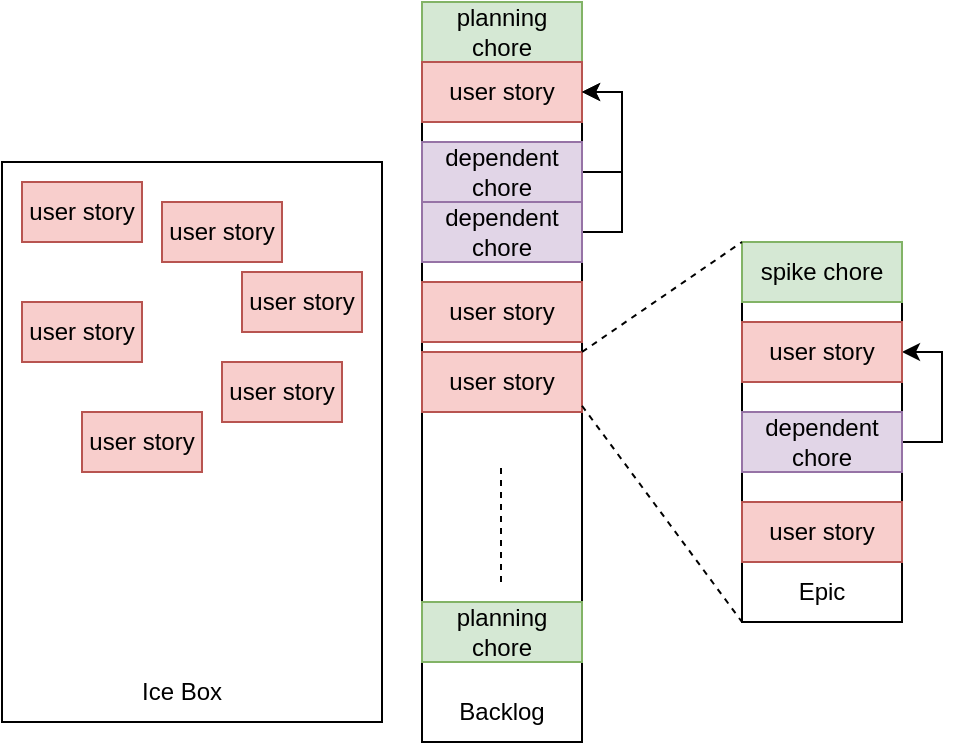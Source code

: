 <mxfile version="24.0.4" type="device">
  <diagram name="Page-1" id="b2egkOWzIZG-_e6omw6h">
    <mxGraphModel dx="700" dy="622" grid="1" gridSize="10" guides="1" tooltips="1" connect="1" arrows="1" fold="1" page="1" pageScale="1" pageWidth="827" pageHeight="1169" math="0" shadow="0">
      <root>
        <mxCell id="0" />
        <mxCell id="1" parent="0" />
        <mxCell id="nec2fJGvU75ngoC6EV_g-2" value="" style="rounded=0;whiteSpace=wrap;html=1;" parent="1" vertex="1">
          <mxGeometry x="240" y="90" width="80" height="360" as="geometry" />
        </mxCell>
        <mxCell id="nec2fJGvU75ngoC6EV_g-1" value="" style="rounded=0;whiteSpace=wrap;html=1;" parent="1" vertex="1">
          <mxGeometry x="30" y="160" width="190" height="280" as="geometry" />
        </mxCell>
        <mxCell id="nec2fJGvU75ngoC6EV_g-3" value="&lt;div&gt;planning chore&lt;/div&gt;" style="rounded=0;whiteSpace=wrap;html=1;fillColor=#d5e8d4;strokeColor=#82b366;" parent="1" vertex="1">
          <mxGeometry x="240" y="80" width="80" height="30" as="geometry" />
        </mxCell>
        <mxCell id="nec2fJGvU75ngoC6EV_g-4" value="user story" style="rounded=0;whiteSpace=wrap;html=1;fillColor=#f8cecc;strokeColor=#b85450;" parent="1" vertex="1">
          <mxGeometry x="240" y="110" width="80" height="30" as="geometry" />
        </mxCell>
        <mxCell id="nec2fJGvU75ngoC6EV_g-5" value="user story" style="rounded=0;whiteSpace=wrap;html=1;fillColor=#f8cecc;strokeColor=#b85450;" parent="1" vertex="1">
          <mxGeometry x="40" y="170" width="60" height="30" as="geometry" />
        </mxCell>
        <mxCell id="nec2fJGvU75ngoC6EV_g-6" value="user story" style="rounded=0;whiteSpace=wrap;html=1;fillColor=#f8cecc;strokeColor=#b85450;" parent="1" vertex="1">
          <mxGeometry x="110" y="180" width="60" height="30" as="geometry" />
        </mxCell>
        <mxCell id="nec2fJGvU75ngoC6EV_g-7" value="user story" style="rounded=0;whiteSpace=wrap;html=1;fillColor=#f8cecc;strokeColor=#b85450;" parent="1" vertex="1">
          <mxGeometry x="40" y="230" width="60" height="30" as="geometry" />
        </mxCell>
        <mxCell id="nec2fJGvU75ngoC6EV_g-8" value="user story" style="rounded=0;whiteSpace=wrap;html=1;fillColor=#f8cecc;strokeColor=#b85450;" parent="1" vertex="1">
          <mxGeometry x="140" y="260" width="60" height="30" as="geometry" />
        </mxCell>
        <mxCell id="nec2fJGvU75ngoC6EV_g-9" value="user story" style="rounded=0;whiteSpace=wrap;html=1;fillColor=#f8cecc;strokeColor=#b85450;" parent="1" vertex="1">
          <mxGeometry x="70" y="285" width="60" height="30" as="geometry" />
        </mxCell>
        <mxCell id="nec2fJGvU75ngoC6EV_g-15" value="" style="endArrow=none;dashed=1;html=1;rounded=0;" parent="1" edge="1">
          <mxGeometry width="50" height="50" relative="1" as="geometry">
            <mxPoint x="279.5" y="370" as="sourcePoint" />
            <mxPoint x="279.5" y="310" as="targetPoint" />
          </mxGeometry>
        </mxCell>
        <mxCell id="nec2fJGvU75ngoC6EV_g-18" value="" style="edgeStyle=orthogonalEdgeStyle;rounded=0;orthogonalLoop=1;jettySize=auto;html=1;entryX=1;entryY=0.5;entryDx=0;entryDy=0;exitX=1;exitY=0.5;exitDx=0;exitDy=0;" parent="1" source="nec2fJGvU75ngoC6EV_g-16" target="nec2fJGvU75ngoC6EV_g-4" edge="1">
          <mxGeometry relative="1" as="geometry" />
        </mxCell>
        <mxCell id="nec2fJGvU75ngoC6EV_g-16" value="dependent&lt;div&gt;chore&lt;/div&gt;" style="rounded=0;whiteSpace=wrap;html=1;fillColor=#e1d5e7;strokeColor=#9673a6;" parent="1" vertex="1">
          <mxGeometry x="240" y="150" width="80" height="30" as="geometry" />
        </mxCell>
        <mxCell id="nec2fJGvU75ngoC6EV_g-17" value="user story" style="rounded=0;whiteSpace=wrap;html=1;fillColor=#f8cecc;strokeColor=#b85450;" parent="1" vertex="1">
          <mxGeometry x="150" y="215" width="60" height="30" as="geometry" />
        </mxCell>
        <mxCell id="nec2fJGvU75ngoC6EV_g-19" value="&lt;div&gt;planning chore&lt;/div&gt;" style="rounded=0;whiteSpace=wrap;html=1;fillColor=#d5e8d4;strokeColor=#82b366;" parent="1" vertex="1">
          <mxGeometry x="240" y="380" width="80" height="30" as="geometry" />
        </mxCell>
        <mxCell id="nec2fJGvU75ngoC6EV_g-20" value="Ice Box" style="rounded=0;whiteSpace=wrap;html=1;fillColor=none;strokeColor=none;" parent="1" vertex="1">
          <mxGeometry x="60" y="410" width="120" height="30" as="geometry" />
        </mxCell>
        <mxCell id="nec2fJGvU75ngoC6EV_g-21" value="Backlog" style="rounded=0;whiteSpace=wrap;html=1;fillColor=none;strokeColor=none;" parent="1" vertex="1">
          <mxGeometry x="240" y="420" width="80" height="30" as="geometry" />
        </mxCell>
        <mxCell id="nec2fJGvU75ngoC6EV_g-23" style="edgeStyle=orthogonalEdgeStyle;rounded=0;orthogonalLoop=1;jettySize=auto;html=1;entryX=1;entryY=0.5;entryDx=0;entryDy=0;" parent="1" source="nec2fJGvU75ngoC6EV_g-22" target="nec2fJGvU75ngoC6EV_g-4" edge="1">
          <mxGeometry relative="1" as="geometry">
            <Array as="points">
              <mxPoint x="340" y="195" />
              <mxPoint x="340" y="125" />
            </Array>
          </mxGeometry>
        </mxCell>
        <mxCell id="nec2fJGvU75ngoC6EV_g-22" value="dependent&lt;div&gt;chore&lt;/div&gt;" style="rounded=0;whiteSpace=wrap;html=1;fillColor=#e1d5e7;strokeColor=#9673a6;" parent="1" vertex="1">
          <mxGeometry x="240" y="180" width="80" height="30" as="geometry" />
        </mxCell>
        <mxCell id="nec2fJGvU75ngoC6EV_g-24" value="" style="rounded=0;whiteSpace=wrap;html=1;" parent="1" vertex="1">
          <mxGeometry x="400" y="200" width="80" height="190" as="geometry" />
        </mxCell>
        <mxCell id="nec2fJGvU75ngoC6EV_g-25" value="user story" style="rounded=0;whiteSpace=wrap;html=1;fillColor=#f8cecc;strokeColor=#b85450;" parent="1" vertex="1">
          <mxGeometry x="240" y="220" width="80" height="30" as="geometry" />
        </mxCell>
        <mxCell id="nec2fJGvU75ngoC6EV_g-26" value="user story" style="rounded=0;whiteSpace=wrap;html=1;fillColor=#f8cecc;strokeColor=#b85450;" parent="1" vertex="1">
          <mxGeometry x="240" y="255" width="80" height="30" as="geometry" />
        </mxCell>
        <mxCell id="nec2fJGvU75ngoC6EV_g-27" value="Epic" style="rounded=0;whiteSpace=wrap;html=1;fillColor=none;strokeColor=none;" parent="1" vertex="1">
          <mxGeometry x="400" y="360" width="80" height="30" as="geometry" />
        </mxCell>
        <mxCell id="nec2fJGvU75ngoC6EV_g-31" style="edgeStyle=orthogonalEdgeStyle;rounded=0;orthogonalLoop=1;jettySize=auto;html=1;entryX=1;entryY=0.5;entryDx=0;entryDy=0;exitX=1;exitY=0.5;exitDx=0;exitDy=0;" parent="1" source="nec2fJGvU75ngoC6EV_g-28" target="nec2fJGvU75ngoC6EV_g-29" edge="1">
          <mxGeometry relative="1" as="geometry" />
        </mxCell>
        <mxCell id="nec2fJGvU75ngoC6EV_g-28" value="dependent&lt;div&gt;chore&lt;/div&gt;" style="rounded=0;whiteSpace=wrap;html=1;fillColor=#e1d5e7;strokeColor=#9673a6;" parent="1" vertex="1">
          <mxGeometry x="400" y="285" width="80" height="30" as="geometry" />
        </mxCell>
        <mxCell id="nec2fJGvU75ngoC6EV_g-29" value="user story" style="rounded=0;whiteSpace=wrap;html=1;fillColor=#f8cecc;strokeColor=#b85450;" parent="1" vertex="1">
          <mxGeometry x="400" y="240" width="80" height="30" as="geometry" />
        </mxCell>
        <mxCell id="nec2fJGvU75ngoC6EV_g-32" value="user story" style="rounded=0;whiteSpace=wrap;html=1;fillColor=#f8cecc;strokeColor=#b85450;" parent="1" vertex="1">
          <mxGeometry x="400" y="330" width="80" height="30" as="geometry" />
        </mxCell>
        <mxCell id="K5XD7uDT-Oey7RuOoWA7-1" value="&lt;div&gt;spike chore&lt;/div&gt;" style="rounded=0;whiteSpace=wrap;html=1;fillColor=#d5e8d4;strokeColor=#82b366;" parent="1" vertex="1">
          <mxGeometry x="400" y="200" width="80" height="30" as="geometry" />
        </mxCell>
        <mxCell id="IHYZLgpa_DqJY9c70MR3-1" value="" style="endArrow=none;dashed=1;html=1;rounded=0;exitX=1;exitY=0;exitDx=0;exitDy=0;entryX=0;entryY=0;entryDx=0;entryDy=0;" edge="1" parent="1" source="nec2fJGvU75ngoC6EV_g-26" target="K5XD7uDT-Oey7RuOoWA7-1">
          <mxGeometry width="50" height="50" relative="1" as="geometry">
            <mxPoint x="340" y="350" as="sourcePoint" />
            <mxPoint x="390" y="300" as="targetPoint" />
          </mxGeometry>
        </mxCell>
        <mxCell id="IHYZLgpa_DqJY9c70MR3-3" value="" style="endArrow=none;dashed=1;html=1;rounded=0;exitX=1;exitY=0.533;exitDx=0;exitDy=0;entryX=0;entryY=1;entryDx=0;entryDy=0;exitPerimeter=0;" edge="1" parent="1" source="nec2fJGvU75ngoC6EV_g-2" target="nec2fJGvU75ngoC6EV_g-27">
          <mxGeometry width="50" height="50" relative="1" as="geometry">
            <mxPoint x="330" y="265" as="sourcePoint" />
            <mxPoint x="410" y="210" as="targetPoint" />
          </mxGeometry>
        </mxCell>
      </root>
    </mxGraphModel>
  </diagram>
</mxfile>
